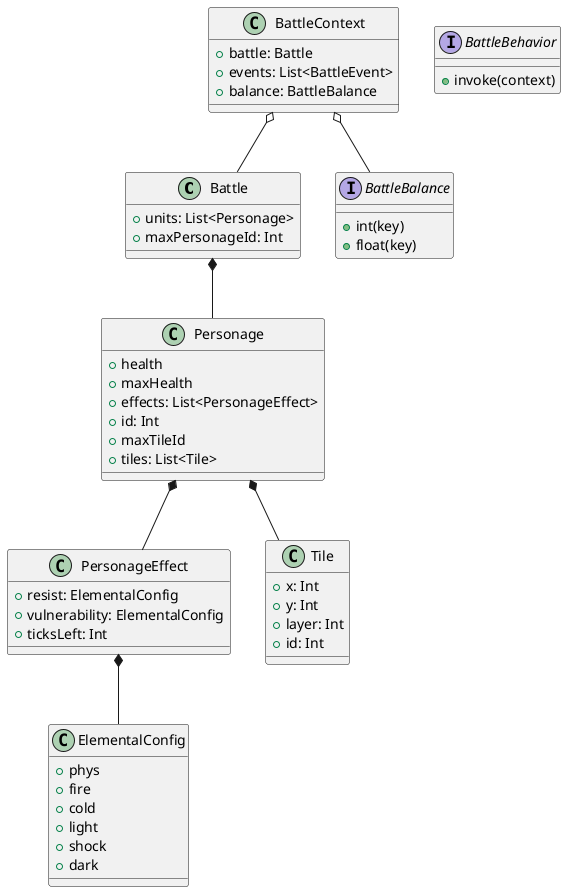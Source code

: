 @startuml
'https://plantuml.com/class-diagram

class Battle {
    +units: List<Personage>
    +maxPersonageId: Int
}

class Personage {
    +health
    +maxHealth
    +effects: List<PersonageEffect>
    +id: Int
    +maxTileId
    +tiles: List<Tile>
}

class PersonageEffect {
    +resist: ElementalConfig
    +vulnerability: ElementalConfig
    +ticksLeft: Int

}

class Tile {
    +x: Int
    +y: Int
    +layer: Int
    +id: Int
}

class ElementalConfig {
    +phys
    +fire
    +cold
    +light
    +shock
    +dark
}

Personage *-- Tile

PersonageEffect *-- ElementalConfig

Battle *-- Personage

Personage *-- PersonageEffect

class BattleContext {
   +battle: Battle
   +events: List<BattleEvent>
   +balance: BattleBalance
}

interface BattleBalance {
    +int(key)
    +float(key)
}

BattleContext o-- Battle
BattleContext o-- BattleBalance

interface BattleBehavior {
    +invoke(context)
}

@enduml
